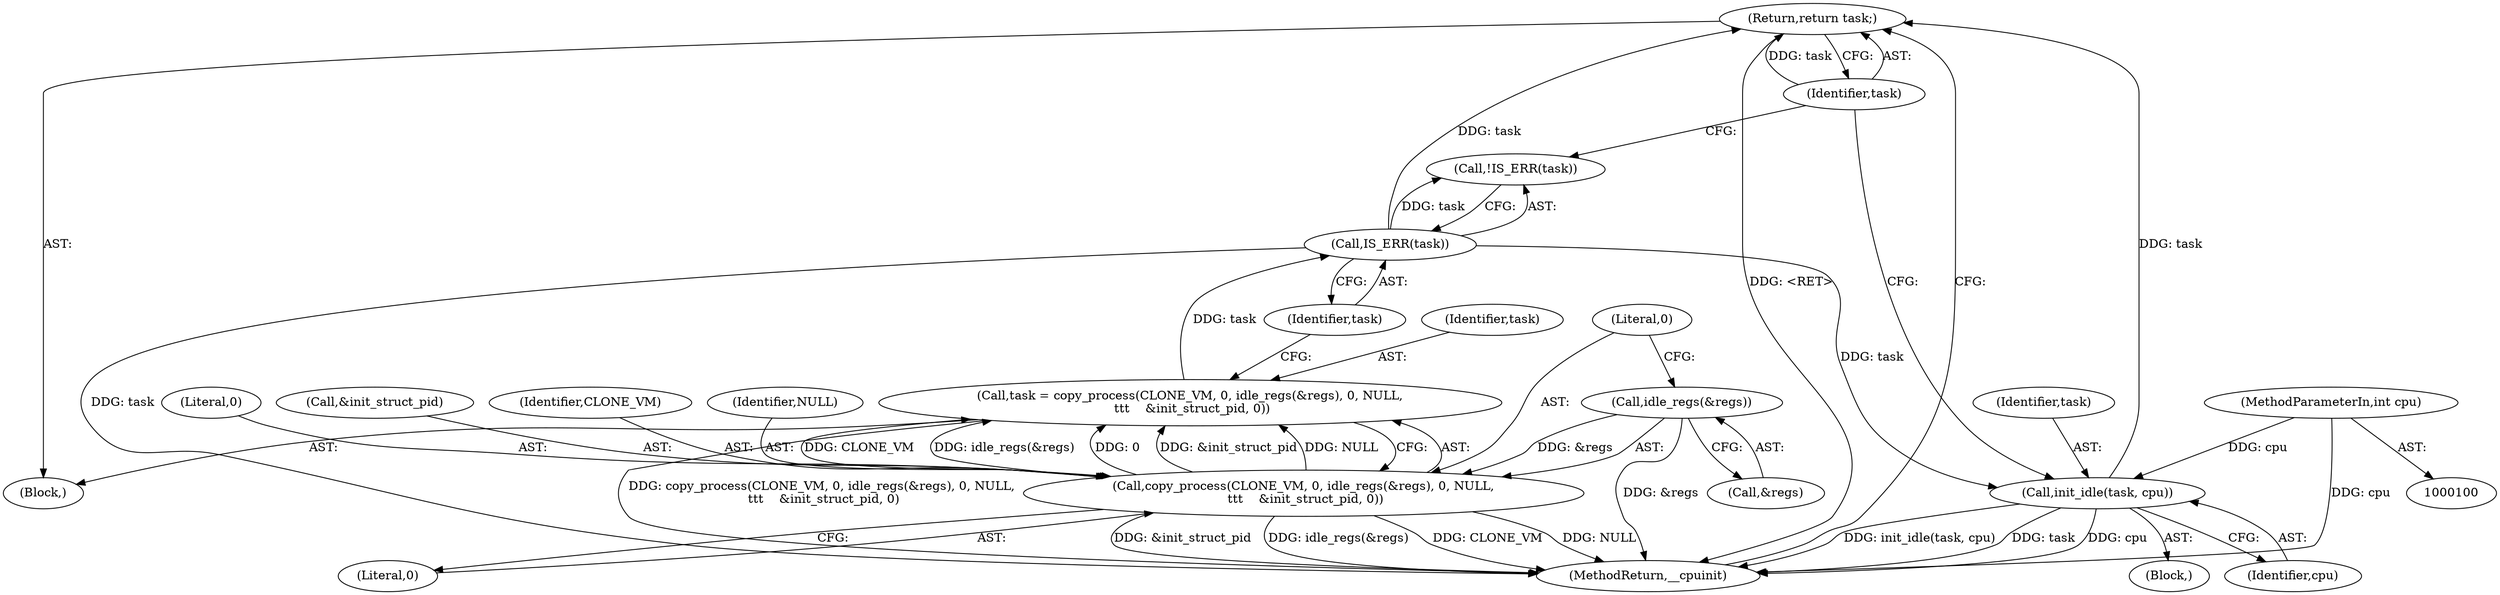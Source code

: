 digraph "0_linux_f106eee10038c2ee5b6056aaf3f6d5229be6dcdd@pointer" {
"1000130" [label="(Return,return task;)"];
"1000131" [label="(Identifier,task)"];
"1000120" [label="(Call,IS_ERR(task))"];
"1000105" [label="(Call,task = copy_process(CLONE_VM, 0, idle_regs(&regs), 0, NULL,\n \t\t\t    &init_struct_pid, 0))"];
"1000107" [label="(Call,copy_process(CLONE_VM, 0, idle_regs(&regs), 0, NULL,\n \t\t\t    &init_struct_pid, 0))"];
"1000110" [label="(Call,idle_regs(&regs))"];
"1000127" [label="(Call,init_idle(task, cpu))"];
"1000101" [label="(MethodParameterIn,int cpu)"];
"1000127" [label="(Call,init_idle(task, cpu))"];
"1000107" [label="(Call,copy_process(CLONE_VM, 0, idle_regs(&regs), 0, NULL,\n \t\t\t    &init_struct_pid, 0))"];
"1000121" [label="(Identifier,task)"];
"1000129" [label="(Identifier,cpu)"];
"1000114" [label="(Identifier,NULL)"];
"1000109" [label="(Literal,0)"];
"1000101" [label="(MethodParameterIn,int cpu)"];
"1000105" [label="(Call,task = copy_process(CLONE_VM, 0, idle_regs(&regs), 0, NULL,\n \t\t\t    &init_struct_pid, 0))"];
"1000113" [label="(Literal,0)"];
"1000110" [label="(Call,idle_regs(&regs))"];
"1000102" [label="(Block,)"];
"1000119" [label="(Call,!IS_ERR(task))"];
"1000117" [label="(Literal,0)"];
"1000115" [label="(Call,&init_struct_pid)"];
"1000111" [label="(Call,&regs)"];
"1000128" [label="(Identifier,task)"];
"1000108" [label="(Identifier,CLONE_VM)"];
"1000120" [label="(Call,IS_ERR(task))"];
"1000122" [label="(Block,)"];
"1000106" [label="(Identifier,task)"];
"1000132" [label="(MethodReturn,__cpuinit)"];
"1000130" [label="(Return,return task;)"];
"1000131" [label="(Identifier,task)"];
"1000130" -> "1000102"  [label="AST: "];
"1000130" -> "1000131"  [label="CFG: "];
"1000131" -> "1000130"  [label="AST: "];
"1000132" -> "1000130"  [label="CFG: "];
"1000130" -> "1000132"  [label="DDG: <RET>"];
"1000131" -> "1000130"  [label="DDG: task"];
"1000120" -> "1000130"  [label="DDG: task"];
"1000127" -> "1000130"  [label="DDG: task"];
"1000131" -> "1000127"  [label="CFG: "];
"1000131" -> "1000119"  [label="CFG: "];
"1000120" -> "1000119"  [label="AST: "];
"1000120" -> "1000121"  [label="CFG: "];
"1000121" -> "1000120"  [label="AST: "];
"1000119" -> "1000120"  [label="CFG: "];
"1000120" -> "1000132"  [label="DDG: task"];
"1000120" -> "1000119"  [label="DDG: task"];
"1000105" -> "1000120"  [label="DDG: task"];
"1000120" -> "1000127"  [label="DDG: task"];
"1000105" -> "1000102"  [label="AST: "];
"1000105" -> "1000107"  [label="CFG: "];
"1000106" -> "1000105"  [label="AST: "];
"1000107" -> "1000105"  [label="AST: "];
"1000121" -> "1000105"  [label="CFG: "];
"1000105" -> "1000132"  [label="DDG: copy_process(CLONE_VM, 0, idle_regs(&regs), 0, NULL,\n \t\t\t    &init_struct_pid, 0)"];
"1000107" -> "1000105"  [label="DDG: CLONE_VM"];
"1000107" -> "1000105"  [label="DDG: idle_regs(&regs)"];
"1000107" -> "1000105"  [label="DDG: 0"];
"1000107" -> "1000105"  [label="DDG: &init_struct_pid"];
"1000107" -> "1000105"  [label="DDG: NULL"];
"1000107" -> "1000117"  [label="CFG: "];
"1000108" -> "1000107"  [label="AST: "];
"1000109" -> "1000107"  [label="AST: "];
"1000110" -> "1000107"  [label="AST: "];
"1000113" -> "1000107"  [label="AST: "];
"1000114" -> "1000107"  [label="AST: "];
"1000115" -> "1000107"  [label="AST: "];
"1000117" -> "1000107"  [label="AST: "];
"1000107" -> "1000132"  [label="DDG: CLONE_VM"];
"1000107" -> "1000132"  [label="DDG: NULL"];
"1000107" -> "1000132"  [label="DDG: &init_struct_pid"];
"1000107" -> "1000132"  [label="DDG: idle_regs(&regs)"];
"1000110" -> "1000107"  [label="DDG: &regs"];
"1000110" -> "1000111"  [label="CFG: "];
"1000111" -> "1000110"  [label="AST: "];
"1000113" -> "1000110"  [label="CFG: "];
"1000110" -> "1000132"  [label="DDG: &regs"];
"1000127" -> "1000122"  [label="AST: "];
"1000127" -> "1000129"  [label="CFG: "];
"1000128" -> "1000127"  [label="AST: "];
"1000129" -> "1000127"  [label="AST: "];
"1000127" -> "1000132"  [label="DDG: cpu"];
"1000127" -> "1000132"  [label="DDG: init_idle(task, cpu)"];
"1000127" -> "1000132"  [label="DDG: task"];
"1000101" -> "1000127"  [label="DDG: cpu"];
"1000101" -> "1000100"  [label="AST: "];
"1000101" -> "1000132"  [label="DDG: cpu"];
}
